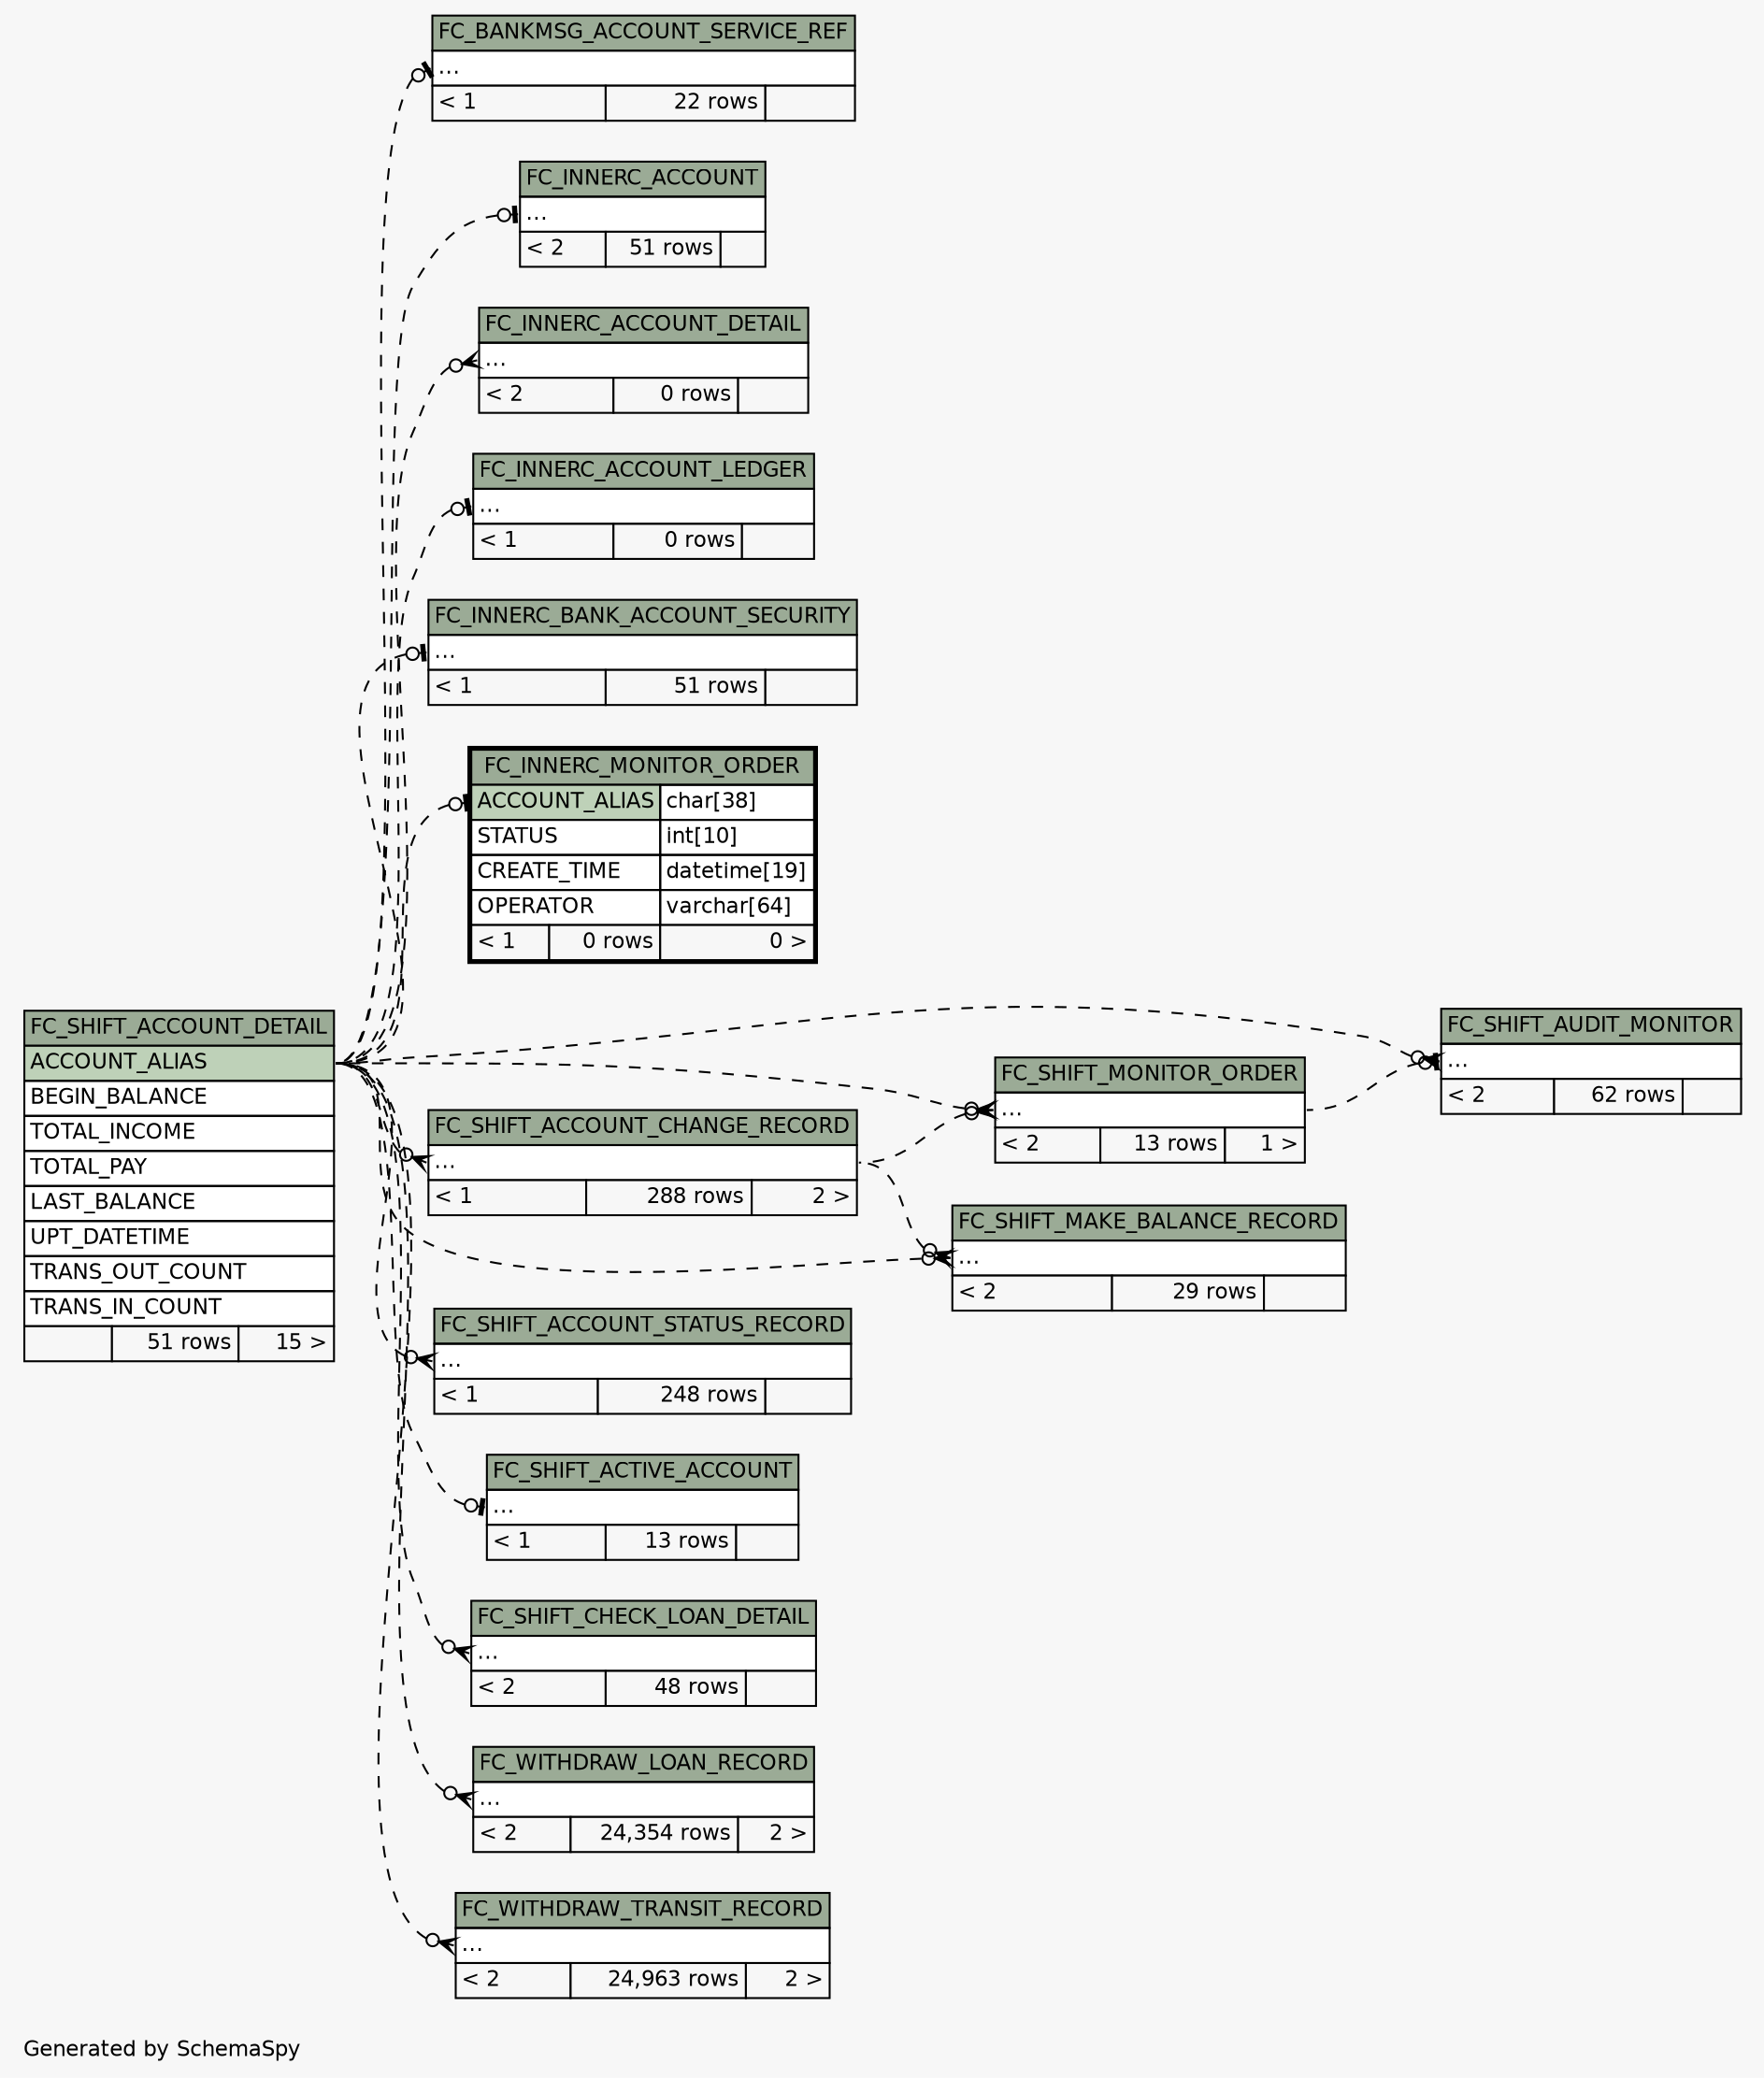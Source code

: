 // dot 2.26.0 on Linux 2.6.32-504.8.1.el6.x86_64
// SchemaSpy rev 590
digraph "impliedTwoDegreesRelationshipsDiagram" {
  graph [
    rankdir="RL"
    bgcolor="#f7f7f7"
    label="\nGenerated by SchemaSpy"
    labeljust="l"
    nodesep="0.18"
    ranksep="0.46"
    fontname="Helvetica"
    fontsize="11"
  ];
  node [
    fontname="Helvetica"
    fontsize="11"
    shape="plaintext"
  ];
  edge [
    arrowsize="0.8"
  ];
  "FC_BANKMSG_ACCOUNT_SERVICE_REF":"elipses":w -> "FC_SHIFT_ACCOUNT_DETAIL":"ACCOUNT_ALIAS":e [arrowhead=none dir=back arrowtail=teeodot style=dashed];
  "FC_INNERC_ACCOUNT":"elipses":w -> "FC_SHIFT_ACCOUNT_DETAIL":"ACCOUNT_ALIAS":e [arrowhead=none dir=back arrowtail=teeodot style=dashed];
  "FC_INNERC_ACCOUNT_DETAIL":"elipses":w -> "FC_SHIFT_ACCOUNT_DETAIL":"ACCOUNT_ALIAS":e [arrowhead=none dir=back arrowtail=crowodot style=dashed];
  "FC_INNERC_ACCOUNT_LEDGER":"elipses":w -> "FC_SHIFT_ACCOUNT_DETAIL":"ACCOUNT_ALIAS":e [arrowhead=none dir=back arrowtail=teeodot style=dashed];
  "FC_INNERC_BANK_ACCOUNT_SECURITY":"elipses":w -> "FC_SHIFT_ACCOUNT_DETAIL":"ACCOUNT_ALIAS":e [arrowhead=none dir=back arrowtail=teeodot style=dashed];
  "FC_INNERC_MONITOR_ORDER":"ACCOUNT_ALIAS":w -> "FC_SHIFT_ACCOUNT_DETAIL":"ACCOUNT_ALIAS":e [arrowhead=none dir=back arrowtail=teeodot style=dashed];
  "FC_SHIFT_ACCOUNT_CHANGE_RECORD":"elipses":w -> "FC_SHIFT_ACCOUNT_DETAIL":"ACCOUNT_ALIAS":e [arrowhead=none dir=back arrowtail=crowodot style=dashed];
  "FC_SHIFT_ACCOUNT_STATUS_RECORD":"elipses":w -> "FC_SHIFT_ACCOUNT_DETAIL":"ACCOUNT_ALIAS":e [arrowhead=none dir=back arrowtail=crowodot style=dashed];
  "FC_SHIFT_ACTIVE_ACCOUNT":"elipses":w -> "FC_SHIFT_ACCOUNT_DETAIL":"ACCOUNT_ALIAS":e [arrowhead=none dir=back arrowtail=teeodot style=dashed];
  "FC_SHIFT_AUDIT_MONITOR":"elipses":w -> "FC_SHIFT_ACCOUNT_DETAIL":"ACCOUNT_ALIAS":e [arrowhead=none dir=back arrowtail=crowodot style=dashed];
  "FC_SHIFT_AUDIT_MONITOR":"elipses":w -> "FC_SHIFT_MONITOR_ORDER":"elipses":e [arrowhead=none dir=back arrowtail=teeodot style=dashed];
  "FC_SHIFT_CHECK_LOAN_DETAIL":"elipses":w -> "FC_SHIFT_ACCOUNT_DETAIL":"ACCOUNT_ALIAS":e [arrowhead=none dir=back arrowtail=crowodot style=dashed];
  "FC_SHIFT_MAKE_BALANCE_RECORD":"elipses":w -> "FC_SHIFT_ACCOUNT_DETAIL":"ACCOUNT_ALIAS":e [arrowhead=none dir=back arrowtail=crowodot style=dashed];
  "FC_SHIFT_MAKE_BALANCE_RECORD":"elipses":w -> "FC_SHIFT_ACCOUNT_CHANGE_RECORD":"elipses":e [arrowhead=none dir=back arrowtail=crowodot style=dashed];
  "FC_SHIFT_MONITOR_ORDER":"elipses":w -> "FC_SHIFT_ACCOUNT_DETAIL":"ACCOUNT_ALIAS":e [arrowhead=none dir=back arrowtail=crowodot style=dashed];
  "FC_SHIFT_MONITOR_ORDER":"elipses":w -> "FC_SHIFT_ACCOUNT_CHANGE_RECORD":"elipses":e [arrowhead=none dir=back arrowtail=crowodot style=dashed];
  "FC_WITHDRAW_LOAN_RECORD":"elipses":w -> "FC_SHIFT_ACCOUNT_DETAIL":"ACCOUNT_ALIAS":e [arrowhead=none dir=back arrowtail=crowodot style=dashed];
  "FC_WITHDRAW_TRANSIT_RECORD":"elipses":w -> "FC_SHIFT_ACCOUNT_DETAIL":"ACCOUNT_ALIAS":e [arrowhead=none dir=back arrowtail=crowodot style=dashed];
  "FC_BANKMSG_ACCOUNT_SERVICE_REF" [
    label=<
    <TABLE BORDER="0" CELLBORDER="1" CELLSPACING="0" BGCOLOR="#ffffff">
      <TR><TD COLSPAN="3" BGCOLOR="#9bab96" ALIGN="CENTER">FC_BANKMSG_ACCOUNT_SERVICE_REF</TD></TR>
      <TR><TD PORT="elipses" COLSPAN="3" ALIGN="LEFT">...</TD></TR>
      <TR><TD ALIGN="LEFT" BGCOLOR="#f7f7f7">&lt; 1</TD><TD ALIGN="RIGHT" BGCOLOR="#f7f7f7">22 rows</TD><TD ALIGN="RIGHT" BGCOLOR="#f7f7f7">  </TD></TR>
    </TABLE>>
    URL="FC_BANKMSG_ACCOUNT_SERVICE_REF.html"
    tooltip="FC_BANKMSG_ACCOUNT_SERVICE_REF"
  ];
  "FC_INNERC_ACCOUNT" [
    label=<
    <TABLE BORDER="0" CELLBORDER="1" CELLSPACING="0" BGCOLOR="#ffffff">
      <TR><TD COLSPAN="3" BGCOLOR="#9bab96" ALIGN="CENTER">FC_INNERC_ACCOUNT</TD></TR>
      <TR><TD PORT="elipses" COLSPAN="3" ALIGN="LEFT">...</TD></TR>
      <TR><TD ALIGN="LEFT" BGCOLOR="#f7f7f7">&lt; 2</TD><TD ALIGN="RIGHT" BGCOLOR="#f7f7f7">51 rows</TD><TD ALIGN="RIGHT" BGCOLOR="#f7f7f7">  </TD></TR>
    </TABLE>>
    URL="FC_INNERC_ACCOUNT.html"
    tooltip="FC_INNERC_ACCOUNT"
  ];
  "FC_INNERC_ACCOUNT_DETAIL" [
    label=<
    <TABLE BORDER="0" CELLBORDER="1" CELLSPACING="0" BGCOLOR="#ffffff">
      <TR><TD COLSPAN="3" BGCOLOR="#9bab96" ALIGN="CENTER">FC_INNERC_ACCOUNT_DETAIL</TD></TR>
      <TR><TD PORT="elipses" COLSPAN="3" ALIGN="LEFT">...</TD></TR>
      <TR><TD ALIGN="LEFT" BGCOLOR="#f7f7f7">&lt; 2</TD><TD ALIGN="RIGHT" BGCOLOR="#f7f7f7">0 rows</TD><TD ALIGN="RIGHT" BGCOLOR="#f7f7f7">  </TD></TR>
    </TABLE>>
    URL="FC_INNERC_ACCOUNT_DETAIL.html"
    tooltip="FC_INNERC_ACCOUNT_DETAIL"
  ];
  "FC_INNERC_ACCOUNT_LEDGER" [
    label=<
    <TABLE BORDER="0" CELLBORDER="1" CELLSPACING="0" BGCOLOR="#ffffff">
      <TR><TD COLSPAN="3" BGCOLOR="#9bab96" ALIGN="CENTER">FC_INNERC_ACCOUNT_LEDGER</TD></TR>
      <TR><TD PORT="elipses" COLSPAN="3" ALIGN="LEFT">...</TD></TR>
      <TR><TD ALIGN="LEFT" BGCOLOR="#f7f7f7">&lt; 1</TD><TD ALIGN="RIGHT" BGCOLOR="#f7f7f7">0 rows</TD><TD ALIGN="RIGHT" BGCOLOR="#f7f7f7">  </TD></TR>
    </TABLE>>
    URL="FC_INNERC_ACCOUNT_LEDGER.html"
    tooltip="FC_INNERC_ACCOUNT_LEDGER"
  ];
  "FC_INNERC_BANK_ACCOUNT_SECURITY" [
    label=<
    <TABLE BORDER="0" CELLBORDER="1" CELLSPACING="0" BGCOLOR="#ffffff">
      <TR><TD COLSPAN="3" BGCOLOR="#9bab96" ALIGN="CENTER">FC_INNERC_BANK_ACCOUNT_SECURITY</TD></TR>
      <TR><TD PORT="elipses" COLSPAN="3" ALIGN="LEFT">...</TD></TR>
      <TR><TD ALIGN="LEFT" BGCOLOR="#f7f7f7">&lt; 1</TD><TD ALIGN="RIGHT" BGCOLOR="#f7f7f7">51 rows</TD><TD ALIGN="RIGHT" BGCOLOR="#f7f7f7">  </TD></TR>
    </TABLE>>
    URL="FC_INNERC_BANK_ACCOUNT_SECURITY.html"
    tooltip="FC_INNERC_BANK_ACCOUNT_SECURITY"
  ];
  "FC_INNERC_MONITOR_ORDER" [
    label=<
    <TABLE BORDER="2" CELLBORDER="1" CELLSPACING="0" BGCOLOR="#ffffff">
      <TR><TD COLSPAN="3" BGCOLOR="#9bab96" ALIGN="CENTER">FC_INNERC_MONITOR_ORDER</TD></TR>
      <TR><TD PORT="ACCOUNT_ALIAS" COLSPAN="2" BGCOLOR="#bed1b8" ALIGN="LEFT">ACCOUNT_ALIAS</TD><TD PORT="ACCOUNT_ALIAS.type" ALIGN="LEFT">char[38]</TD></TR>
      <TR><TD PORT="STATUS" COLSPAN="2" ALIGN="LEFT">STATUS</TD><TD PORT="STATUS.type" ALIGN="LEFT">int[10]</TD></TR>
      <TR><TD PORT="CREATE_TIME" COLSPAN="2" ALIGN="LEFT">CREATE_TIME</TD><TD PORT="CREATE_TIME.type" ALIGN="LEFT">datetime[19]</TD></TR>
      <TR><TD PORT="OPERATOR" COLSPAN="2" ALIGN="LEFT">OPERATOR</TD><TD PORT="OPERATOR.type" ALIGN="LEFT">varchar[64]</TD></TR>
      <TR><TD ALIGN="LEFT" BGCOLOR="#f7f7f7">&lt; 1</TD><TD ALIGN="RIGHT" BGCOLOR="#f7f7f7">0 rows</TD><TD ALIGN="RIGHT" BGCOLOR="#f7f7f7">0 &gt;</TD></TR>
    </TABLE>>
    URL="FC_INNERC_MONITOR_ORDER.html"
    tooltip="FC_INNERC_MONITOR_ORDER"
  ];
  "FC_SHIFT_ACCOUNT_CHANGE_RECORD" [
    label=<
    <TABLE BORDER="0" CELLBORDER="1" CELLSPACING="0" BGCOLOR="#ffffff">
      <TR><TD COLSPAN="3" BGCOLOR="#9bab96" ALIGN="CENTER">FC_SHIFT_ACCOUNT_CHANGE_RECORD</TD></TR>
      <TR><TD PORT="elipses" COLSPAN="3" ALIGN="LEFT">...</TD></TR>
      <TR><TD ALIGN="LEFT" BGCOLOR="#f7f7f7">&lt; 1</TD><TD ALIGN="RIGHT" BGCOLOR="#f7f7f7">288 rows</TD><TD ALIGN="RIGHT" BGCOLOR="#f7f7f7">2 &gt;</TD></TR>
    </TABLE>>
    URL="FC_SHIFT_ACCOUNT_CHANGE_RECORD.html"
    tooltip="FC_SHIFT_ACCOUNT_CHANGE_RECORD"
  ];
  "FC_SHIFT_ACCOUNT_DETAIL" [
    label=<
    <TABLE BORDER="0" CELLBORDER="1" CELLSPACING="0" BGCOLOR="#ffffff">
      <TR><TD COLSPAN="3" BGCOLOR="#9bab96" ALIGN="CENTER">FC_SHIFT_ACCOUNT_DETAIL</TD></TR>
      <TR><TD PORT="ACCOUNT_ALIAS" COLSPAN="3" BGCOLOR="#bed1b8" ALIGN="LEFT">ACCOUNT_ALIAS</TD></TR>
      <TR><TD PORT="BEGIN_BALANCE" COLSPAN="3" ALIGN="LEFT">BEGIN_BALANCE</TD></TR>
      <TR><TD PORT="TOTAL_INCOME" COLSPAN="3" ALIGN="LEFT">TOTAL_INCOME</TD></TR>
      <TR><TD PORT="TOTAL_PAY" COLSPAN="3" ALIGN="LEFT">TOTAL_PAY</TD></TR>
      <TR><TD PORT="LAST_BALANCE" COLSPAN="3" ALIGN="LEFT">LAST_BALANCE</TD></TR>
      <TR><TD PORT="UPT_DATETIME" COLSPAN="3" ALIGN="LEFT">UPT_DATETIME</TD></TR>
      <TR><TD PORT="TRANS_OUT_COUNT" COLSPAN="3" ALIGN="LEFT">TRANS_OUT_COUNT</TD></TR>
      <TR><TD PORT="TRANS_IN_COUNT" COLSPAN="3" ALIGN="LEFT">TRANS_IN_COUNT</TD></TR>
      <TR><TD ALIGN="LEFT" BGCOLOR="#f7f7f7">  </TD><TD ALIGN="RIGHT" BGCOLOR="#f7f7f7">51 rows</TD><TD ALIGN="RIGHT" BGCOLOR="#f7f7f7">15 &gt;</TD></TR>
    </TABLE>>
    URL="FC_SHIFT_ACCOUNT_DETAIL.html"
    tooltip="FC_SHIFT_ACCOUNT_DETAIL"
  ];
  "FC_SHIFT_ACCOUNT_STATUS_RECORD" [
    label=<
    <TABLE BORDER="0" CELLBORDER="1" CELLSPACING="0" BGCOLOR="#ffffff">
      <TR><TD COLSPAN="3" BGCOLOR="#9bab96" ALIGN="CENTER">FC_SHIFT_ACCOUNT_STATUS_RECORD</TD></TR>
      <TR><TD PORT="elipses" COLSPAN="3" ALIGN="LEFT">...</TD></TR>
      <TR><TD ALIGN="LEFT" BGCOLOR="#f7f7f7">&lt; 1</TD><TD ALIGN="RIGHT" BGCOLOR="#f7f7f7">248 rows</TD><TD ALIGN="RIGHT" BGCOLOR="#f7f7f7">  </TD></TR>
    </TABLE>>
    URL="FC_SHIFT_ACCOUNT_STATUS_RECORD.html"
    tooltip="FC_SHIFT_ACCOUNT_STATUS_RECORD"
  ];
  "FC_SHIFT_ACTIVE_ACCOUNT" [
    label=<
    <TABLE BORDER="0" CELLBORDER="1" CELLSPACING="0" BGCOLOR="#ffffff">
      <TR><TD COLSPAN="3" BGCOLOR="#9bab96" ALIGN="CENTER">FC_SHIFT_ACTIVE_ACCOUNT</TD></TR>
      <TR><TD PORT="elipses" COLSPAN="3" ALIGN="LEFT">...</TD></TR>
      <TR><TD ALIGN="LEFT" BGCOLOR="#f7f7f7">&lt; 1</TD><TD ALIGN="RIGHT" BGCOLOR="#f7f7f7">13 rows</TD><TD ALIGN="RIGHT" BGCOLOR="#f7f7f7">  </TD></TR>
    </TABLE>>
    URL="FC_SHIFT_ACTIVE_ACCOUNT.html"
    tooltip="FC_SHIFT_ACTIVE_ACCOUNT"
  ];
  "FC_SHIFT_AUDIT_MONITOR" [
    label=<
    <TABLE BORDER="0" CELLBORDER="1" CELLSPACING="0" BGCOLOR="#ffffff">
      <TR><TD COLSPAN="3" BGCOLOR="#9bab96" ALIGN="CENTER">FC_SHIFT_AUDIT_MONITOR</TD></TR>
      <TR><TD PORT="elipses" COLSPAN="3" ALIGN="LEFT">...</TD></TR>
      <TR><TD ALIGN="LEFT" BGCOLOR="#f7f7f7">&lt; 2</TD><TD ALIGN="RIGHT" BGCOLOR="#f7f7f7">62 rows</TD><TD ALIGN="RIGHT" BGCOLOR="#f7f7f7">  </TD></TR>
    </TABLE>>
    URL="FC_SHIFT_AUDIT_MONITOR.html"
    tooltip="FC_SHIFT_AUDIT_MONITOR"
  ];
  "FC_SHIFT_CHECK_LOAN_DETAIL" [
    label=<
    <TABLE BORDER="0" CELLBORDER="1" CELLSPACING="0" BGCOLOR="#ffffff">
      <TR><TD COLSPAN="3" BGCOLOR="#9bab96" ALIGN="CENTER">FC_SHIFT_CHECK_LOAN_DETAIL</TD></TR>
      <TR><TD PORT="elipses" COLSPAN="3" ALIGN="LEFT">...</TD></TR>
      <TR><TD ALIGN="LEFT" BGCOLOR="#f7f7f7">&lt; 2</TD><TD ALIGN="RIGHT" BGCOLOR="#f7f7f7">48 rows</TD><TD ALIGN="RIGHT" BGCOLOR="#f7f7f7">  </TD></TR>
    </TABLE>>
    URL="FC_SHIFT_CHECK_LOAN_DETAIL.html"
    tooltip="FC_SHIFT_CHECK_LOAN_DETAIL"
  ];
  "FC_SHIFT_MAKE_BALANCE_RECORD" [
    label=<
    <TABLE BORDER="0" CELLBORDER="1" CELLSPACING="0" BGCOLOR="#ffffff">
      <TR><TD COLSPAN="3" BGCOLOR="#9bab96" ALIGN="CENTER">FC_SHIFT_MAKE_BALANCE_RECORD</TD></TR>
      <TR><TD PORT="elipses" COLSPAN="3" ALIGN="LEFT">...</TD></TR>
      <TR><TD ALIGN="LEFT" BGCOLOR="#f7f7f7">&lt; 2</TD><TD ALIGN="RIGHT" BGCOLOR="#f7f7f7">29 rows</TD><TD ALIGN="RIGHT" BGCOLOR="#f7f7f7">  </TD></TR>
    </TABLE>>
    URL="FC_SHIFT_MAKE_BALANCE_RECORD.html"
    tooltip="FC_SHIFT_MAKE_BALANCE_RECORD"
  ];
  "FC_SHIFT_MONITOR_ORDER" [
    label=<
    <TABLE BORDER="0" CELLBORDER="1" CELLSPACING="0" BGCOLOR="#ffffff">
      <TR><TD COLSPAN="3" BGCOLOR="#9bab96" ALIGN="CENTER">FC_SHIFT_MONITOR_ORDER</TD></TR>
      <TR><TD PORT="elipses" COLSPAN="3" ALIGN="LEFT">...</TD></TR>
      <TR><TD ALIGN="LEFT" BGCOLOR="#f7f7f7">&lt; 2</TD><TD ALIGN="RIGHT" BGCOLOR="#f7f7f7">13 rows</TD><TD ALIGN="RIGHT" BGCOLOR="#f7f7f7">1 &gt;</TD></TR>
    </TABLE>>
    URL="FC_SHIFT_MONITOR_ORDER.html"
    tooltip="FC_SHIFT_MONITOR_ORDER"
  ];
  "FC_WITHDRAW_LOAN_RECORD" [
    label=<
    <TABLE BORDER="0" CELLBORDER="1" CELLSPACING="0" BGCOLOR="#ffffff">
      <TR><TD COLSPAN="3" BGCOLOR="#9bab96" ALIGN="CENTER">FC_WITHDRAW_LOAN_RECORD</TD></TR>
      <TR><TD PORT="elipses" COLSPAN="3" ALIGN="LEFT">...</TD></TR>
      <TR><TD ALIGN="LEFT" BGCOLOR="#f7f7f7">&lt; 2</TD><TD ALIGN="RIGHT" BGCOLOR="#f7f7f7">24,354 rows</TD><TD ALIGN="RIGHT" BGCOLOR="#f7f7f7">2 &gt;</TD></TR>
    </TABLE>>
    URL="FC_WITHDRAW_LOAN_RECORD.html"
    tooltip="FC_WITHDRAW_LOAN_RECORD"
  ];
  "FC_WITHDRAW_TRANSIT_RECORD" [
    label=<
    <TABLE BORDER="0" CELLBORDER="1" CELLSPACING="0" BGCOLOR="#ffffff">
      <TR><TD COLSPAN="3" BGCOLOR="#9bab96" ALIGN="CENTER">FC_WITHDRAW_TRANSIT_RECORD</TD></TR>
      <TR><TD PORT="elipses" COLSPAN="3" ALIGN="LEFT">...</TD></TR>
      <TR><TD ALIGN="LEFT" BGCOLOR="#f7f7f7">&lt; 2</TD><TD ALIGN="RIGHT" BGCOLOR="#f7f7f7">24,963 rows</TD><TD ALIGN="RIGHT" BGCOLOR="#f7f7f7">2 &gt;</TD></TR>
    </TABLE>>
    URL="FC_WITHDRAW_TRANSIT_RECORD.html"
    tooltip="FC_WITHDRAW_TRANSIT_RECORD"
  ];
}
